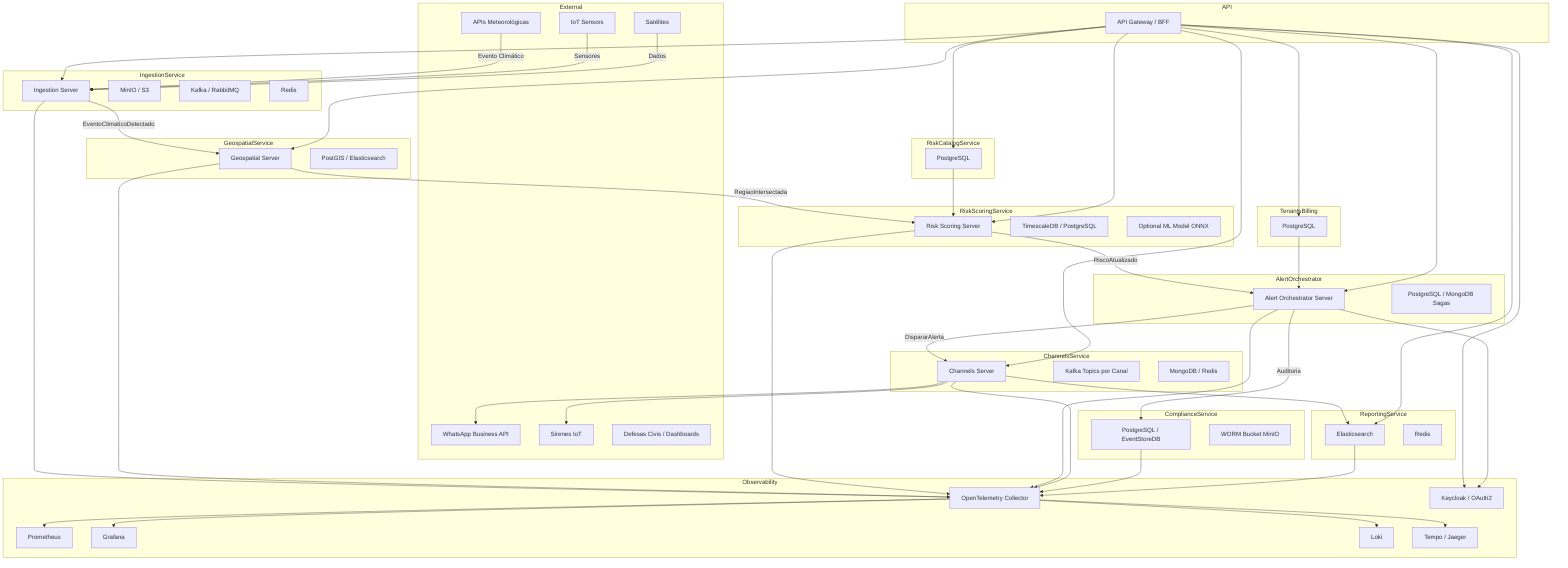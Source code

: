 flowchart TD
%% =====================
%% External Systems
%% =====================
subgraph External
    WeatherAPI[APIs Meteorológicas]
    IoT[IoT Sensors]
    Satellite[Satélites]
    WhatsApp[WhatsApp Business API]
    Sirene[Sirenes IoT]
    Dashboards[Defesas Civis / Dashboards]
end

%% =====================
%% API Gateway
%% =====================
subgraph API
    APIGateway[API Gateway / BFF]
end

%% =====================
%% Ingestion Service
%% =====================
subgraph IngestionService
    IS_Server[Ingestion Server]
    IS_DB[MinIO / S3]
    IS_Queue[Kafka / RabbitMQ]
    IS_Cache[Redis]
end

%% =====================
%% Geospatial Service
%% =====================
subgraph GeospatialService
    Geo_Server[Geospatial Server]
    Geo_DB[PostGIS / Elasticsearch]
end

%% =====================
%% Risk Catalog Service
%% =====================
subgraph RiskCatalogService
    RiskCatalog_DB[PostgreSQL]
end

%% =====================
%% Risk Scoring Service
%% =====================
subgraph RiskScoringService
    RS_Server[Risk Scoring Server]
    RS_DB[TimescaleDB / PostgreSQL]
    RS_ML[Optional ML Model ONNX]
end

%% =====================
%% Alert Orchestrator
%% =====================
subgraph AlertOrchestrator
    AO_Server[Alert Orchestrator Server]
    AO_DB[PostgreSQL / MongoDB Sagas]
end

%% =====================
%% Channels Service
%% =====================
subgraph ChannelsService
    Channels_Server[Channels Server]
    Channels_Queue[Kafka Topics por Canal]
    Channels_Store[MongoDB / Redis]
end

%% =====================
%% Tenants & Billing
%% =====================
subgraph TenantsBilling
    TB_DB[PostgreSQL]
end

%% =====================
%% Compliance / Audit
%% =====================
subgraph ComplianceService
    Compliance_DB[PostgreSQL / EventStoreDB]
    WORM[WORM Bucket MinIO]
end

%% =====================
%% Reporting / Read Models
%% =====================
subgraph ReportingService
    Reporting_ES[Elasticsearch]
    Reporting_Cache[Redis]
end

%% =====================
%% Observability & Security
%% =====================
subgraph Observability
    OTEL[OpenTelemetry Collector]
    Prometheus[Prometheus]
    Grafana[Grafana]
    Loki[Loki]
    Tempo[Tempo / Jaeger]
    Keycloak[Keycloak / OAuth2]
end

%% =====================
%% Event Flow
%% =====================
WeatherAPI -->|Evento Climático| IS_Server
IoT -->|Sensores| IS_Server
Satellite -->|Dados| IS_Server

IS_Server -->|EventoClimaticoDetectado| Geo_Server
Geo_Server -->|RegiaoIntersectada| RS_Server
RS_Server -->|RiscoAtualizado| AO_Server
AO_Server -->|DispararAlerta| Channels_Server
Channels_Server --> WhatsApp
Channels_Server --> Sirene
AO_Server -->|Auditoria| Compliance_DB
Channels_Server --> Reporting_ES

RiskCatalog_DB --> RS_Server
TB_DB --> AO_Server

APIGateway --> IS_Server
APIGateway --> Geo_Server
APIGateway --> RiskCatalog_DB
APIGateway --> RS_Server
APIGateway --> AO_Server
APIGateway --> Channels_Server
APIGateway --> Reporting_ES
APIGateway --> TB_DB

%% Observability Connections
IS_Server --> OTEL
Geo_Server --> OTEL
RS_Server --> OTEL
AO_Server --> OTEL
Channels_Server --> OTEL
Compliance_DB --> OTEL
Reporting_ES --> OTEL

OTEL --> Prometheus
OTEL --> Grafana
OTEL --> Loki
OTEL --> Tempo
APIGateway --> Keycloak
AO_Server --> Keycloak